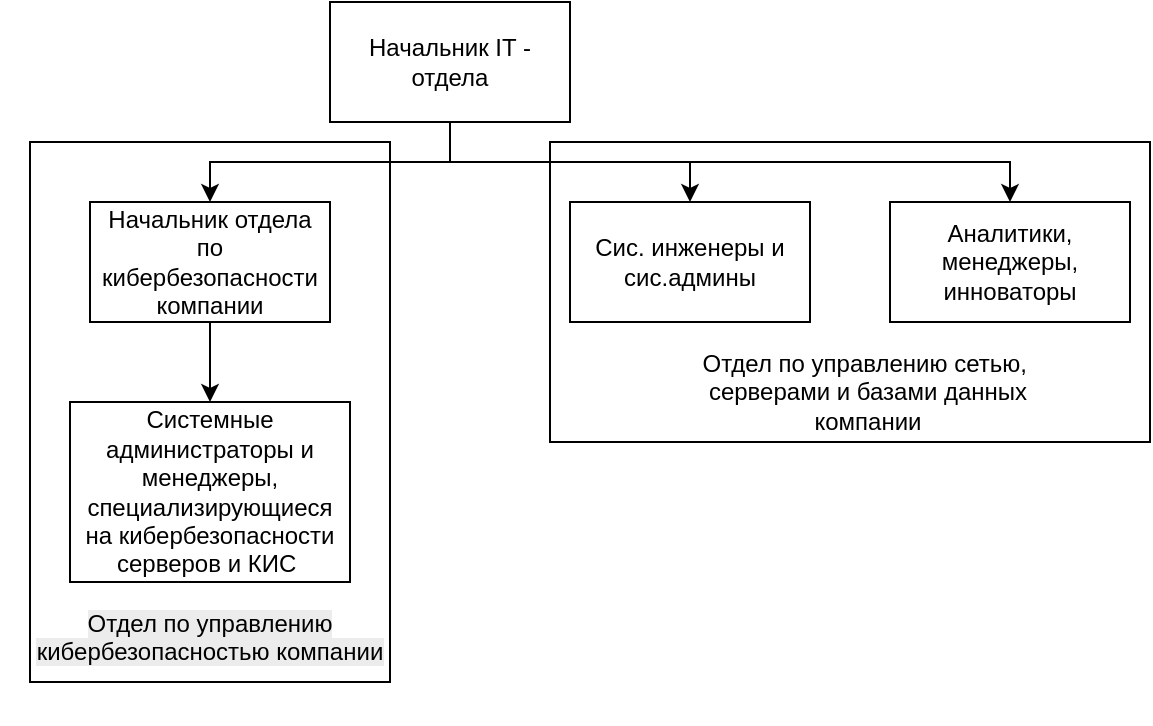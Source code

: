 <mxfile>
    <diagram name="Страница — 1" id="hfVqDPzBSBcwpmPaVwD5">
        <mxGraphModel dx="524" dy="549" grid="1" gridSize="10" guides="1" tooltips="1" connect="1" arrows="1" fold="1" page="1" pageScale="1" pageWidth="827" pageHeight="1169" math="0" shadow="0">
            <root>
                <mxCell id="0"/>
                <mxCell id="1" parent="0"/>
                <mxCell id="DCt1kAcfbdybaFFYm2ic-33" style="edgeStyle=orthogonalEdgeStyle;rounded=0;orthogonalLoop=1;jettySize=auto;html=1;entryX=0.5;entryY=0;entryDx=0;entryDy=0;" parent="1" source="DCt1kAcfbdybaFFYm2ic-22" target="DCt1kAcfbdybaFFYm2ic-25" edge="1">
                    <mxGeometry relative="1" as="geometry"/>
                </mxCell>
                <mxCell id="DCt1kAcfbdybaFFYm2ic-22" value="Начальник отдела по кибербезопасности компании" style="rounded=0;whiteSpace=wrap;html=1;" parent="1" vertex="1">
                    <mxGeometry x="120" y="460" width="120" height="60" as="geometry"/>
                </mxCell>
                <mxCell id="DCt1kAcfbdybaFFYm2ic-25" value="Системные администраторы и менеджеры, специализирующиеся на кибербезопасности серверов и КИС&amp;nbsp;" style="rounded=0;whiteSpace=wrap;html=1;" parent="1" vertex="1">
                    <mxGeometry x="110" y="560" width="140" height="90" as="geometry"/>
                </mxCell>
                <mxCell id="DCt1kAcfbdybaFFYm2ic-30" style="edgeStyle=orthogonalEdgeStyle;rounded=0;orthogonalLoop=1;jettySize=auto;html=1;entryX=0.5;entryY=0;entryDx=0;entryDy=0;" parent="1" source="DCt1kAcfbdybaFFYm2ic-27" target="DCt1kAcfbdybaFFYm2ic-29" edge="1">
                    <mxGeometry relative="1" as="geometry"/>
                </mxCell>
                <mxCell id="DCt1kAcfbdybaFFYm2ic-31" style="edgeStyle=orthogonalEdgeStyle;rounded=0;orthogonalLoop=1;jettySize=auto;html=1;entryX=0.5;entryY=0;entryDx=0;entryDy=0;" parent="1" target="DCt1kAcfbdybaFFYm2ic-28" edge="1">
                    <mxGeometry relative="1" as="geometry">
                        <mxPoint x="300" y="420" as="sourcePoint"/>
                        <Array as="points">
                            <mxPoint x="300" y="440"/>
                            <mxPoint x="580" y="440"/>
                        </Array>
                    </mxGeometry>
                </mxCell>
                <mxCell id="DCt1kAcfbdybaFFYm2ic-32" style="edgeStyle=orthogonalEdgeStyle;rounded=0;orthogonalLoop=1;jettySize=auto;html=1;entryX=0.5;entryY=0;entryDx=0;entryDy=0;" parent="1" source="DCt1kAcfbdybaFFYm2ic-27" target="DCt1kAcfbdybaFFYm2ic-22" edge="1">
                    <mxGeometry relative="1" as="geometry"/>
                </mxCell>
                <mxCell id="DCt1kAcfbdybaFFYm2ic-27" value="Начальник IT - отдела" style="rounded=0;whiteSpace=wrap;html=1;" parent="1" vertex="1">
                    <mxGeometry x="240" y="360" width="120" height="60" as="geometry"/>
                </mxCell>
                <mxCell id="DCt1kAcfbdybaFFYm2ic-28" value="Аналитики, менеджеры, инноваторы" style="rounded=0;whiteSpace=wrap;html=1;" parent="1" vertex="1">
                    <mxGeometry x="520" y="460" width="120" height="60" as="geometry"/>
                </mxCell>
                <mxCell id="DCt1kAcfbdybaFFYm2ic-29" value="Сис. инженеры и сис.админы" style="rounded=0;whiteSpace=wrap;html=1;" parent="1" vertex="1">
                    <mxGeometry x="360" y="460" width="120" height="60" as="geometry"/>
                </mxCell>
                <mxCell id="DCt1kAcfbdybaFFYm2ic-34" value="" style="rounded=0;whiteSpace=wrap;html=1;fillColor=none;" parent="1" vertex="1">
                    <mxGeometry x="350" y="430" width="300" height="150" as="geometry"/>
                </mxCell>
                <mxCell id="DCt1kAcfbdybaFFYm2ic-35" value="Отдел по управлению сетью,&amp;nbsp; серверами и базами данных компании" style="text;html=1;align=center;verticalAlign=middle;whiteSpace=wrap;rounded=0;" parent="1" vertex="1">
                    <mxGeometry x="414" y="540" width="190" height="30" as="geometry"/>
                </mxCell>
                <mxCell id="DCt1kAcfbdybaFFYm2ic-36" value="" style="rounded=0;whiteSpace=wrap;html=1;fillColor=none;" parent="1" vertex="1">
                    <mxGeometry x="90" y="430" width="180" height="270" as="geometry"/>
                </mxCell>
                <mxCell id="DCt1kAcfbdybaFFYm2ic-38" value="&#xa;&lt;span style=&quot;color: rgb(0, 0, 0); font-family: Helvetica; font-size: 12px; font-style: normal; font-variant-ligatures: normal; font-variant-caps: normal; font-weight: 400; letter-spacing: normal; orphans: 2; text-align: center; text-indent: 0px; text-transform: none; widows: 2; word-spacing: 0px; -webkit-text-stroke-width: 0px; white-space: normal; background-color: rgb(236, 236, 236); text-decoration-thickness: initial; text-decoration-style: initial; text-decoration-color: initial; display: inline !important; float: none;&quot;&gt;Отдел по управлению кибербезопасностью компании&lt;/span&gt;&#xa;&#xa;" style="text;html=1;align=center;verticalAlign=middle;whiteSpace=wrap;rounded=0;" parent="1" vertex="1">
                    <mxGeometry x="75" y="670" width="210" height="30" as="geometry"/>
                </mxCell>
            </root>
        </mxGraphModel>
    </diagram>
</mxfile>